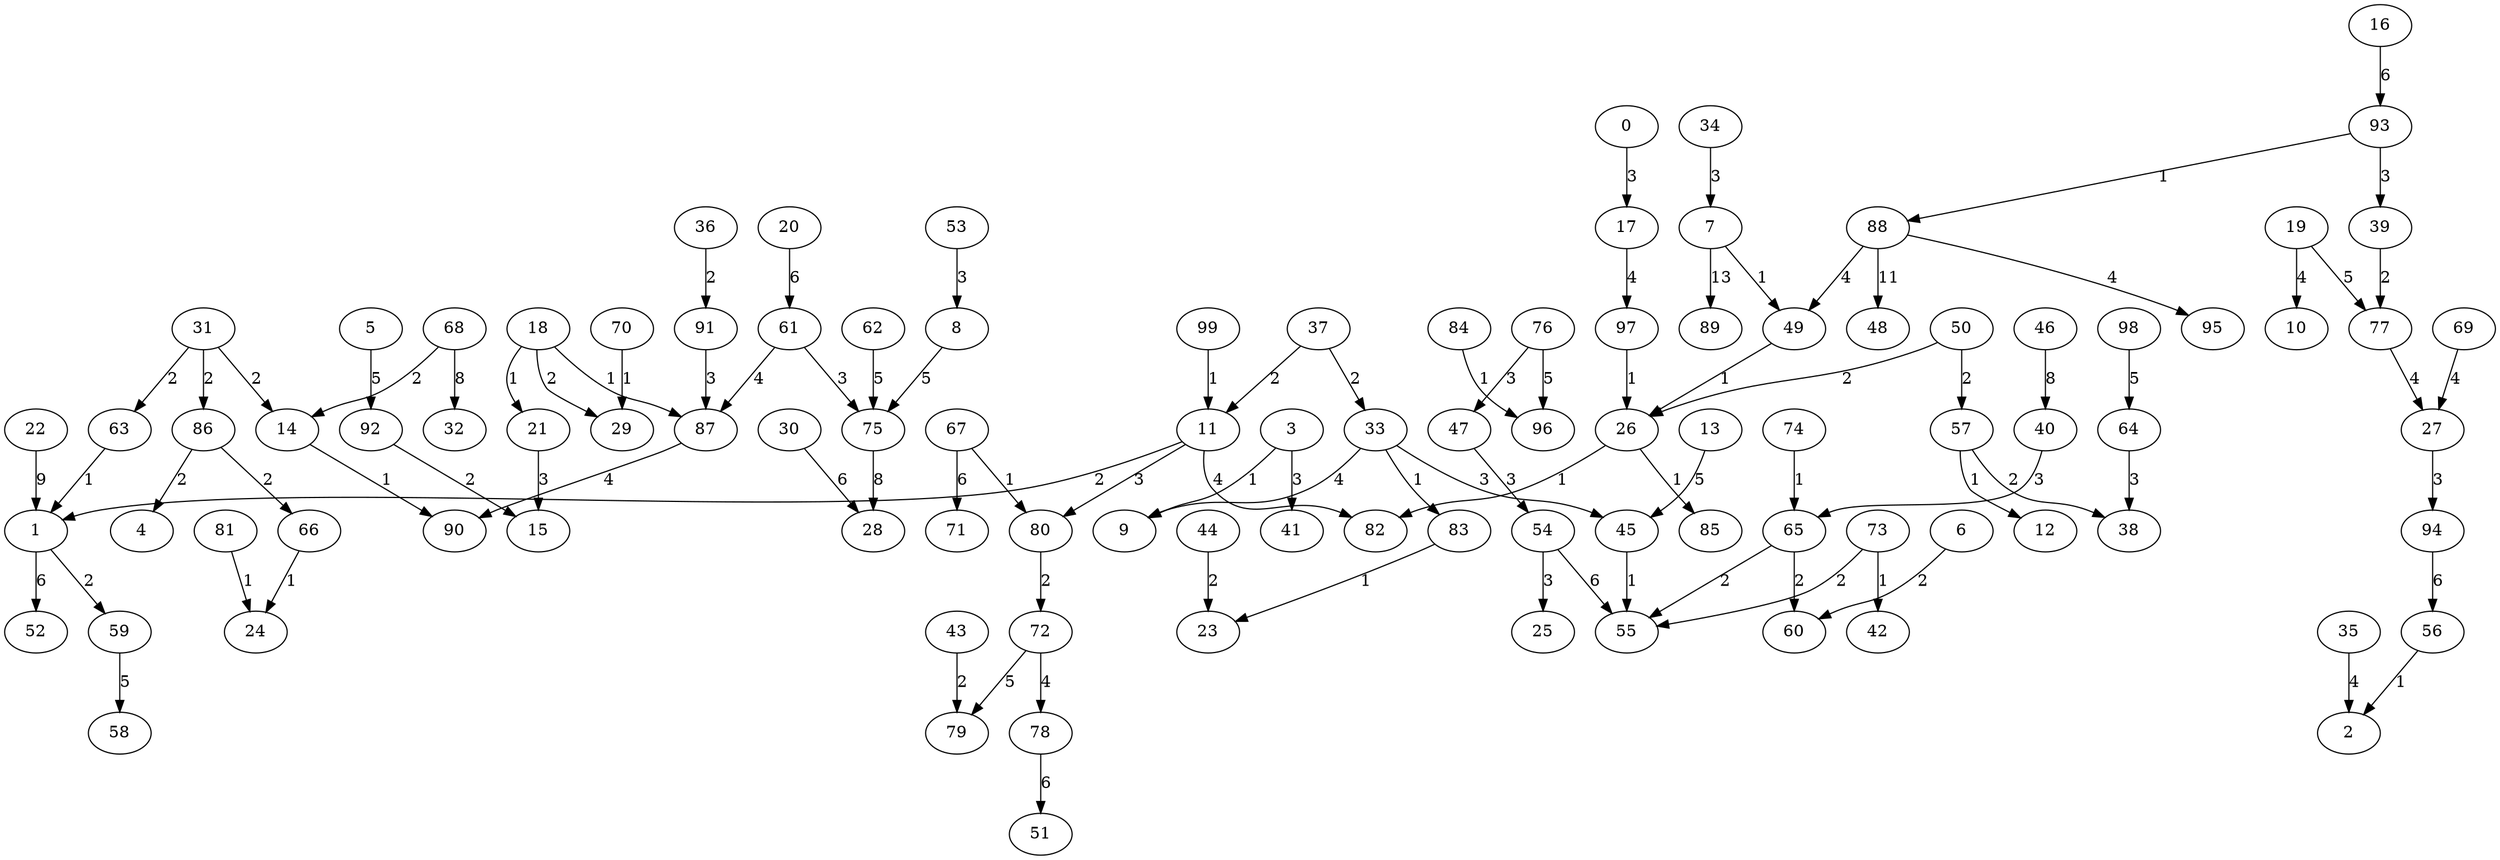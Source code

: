 digraph grafoGilbert_n_100_p_10_KruskalI {
0;
1;
2;
3;
4;
5;
6;
7;
8;
9;
10;
11;
12;
13;
14;
15;
16;
17;
18;
19;
20;
21;
22;
23;
24;
25;
26;
27;
28;
29;
30;
31;
32;
33;
34;
35;
36;
37;
38;
39;
40;
41;
42;
43;
44;
45;
46;
47;
48;
49;
50;
51;
52;
53;
54;
55;
56;
57;
58;
59;
60;
61;
62;
63;
64;
65;
66;
67;
68;
69;
70;
71;
72;
73;
74;
75;
76;
77;
78;
79;
80;
81;
82;
83;
84;
85;
86;
87;
88;
89;
90;
91;
92;
93;
94;
95;
96;
97;
98;
99;
7 -> 89[label=13 weight=13];
88 -> 48[label=11 weight=11];
22 -> 1[label=9 weight=9];
46 -> 40[label=8 weight=8];
68 -> 32[label=8 weight=8];
75 -> 28[label=8 weight=8];
1 -> 52[label=6 weight=6];
16 -> 93[label=6 weight=6];
20 -> 61[label=6 weight=6];
30 -> 28[label=6 weight=6];
54 -> 55[label=6 weight=6];
67 -> 71[label=6 weight=6];
78 -> 51[label=6 weight=6];
94 -> 56[label=6 weight=6];
13 -> 45[label=5 weight=5];
19 -> 77[label=5 weight=5];
5 -> 92[label=5 weight=5];
59 -> 58[label=5 weight=5];
62 -> 75[label=5 weight=5];
72 -> 79[label=5 weight=5];
76 -> 96[label=5 weight=5];
8 -> 75[label=5 weight=5];
98 -> 64[label=5 weight=5];
11 -> 82[label=4 weight=4];
17 -> 97[label=4 weight=4];
19 -> 10[label=4 weight=4];
33 -> 9[label=4 weight=4];
35 -> 2[label=4 weight=4];
61 -> 87[label=4 weight=4];
69 -> 27[label=4 weight=4];
72 -> 78[label=4 weight=4];
77 -> 27[label=4 weight=4];
87 -> 90[label=4 weight=4];
88 -> 49[label=4 weight=4];
88 -> 95[label=4 weight=4];
0 -> 17[label=3 weight=3];
11 -> 80[label=3 weight=3];
21 -> 15[label=3 weight=3];
27 -> 94[label=3 weight=3];
3 -> 41[label=3 weight=3];
33 -> 45[label=3 weight=3];
34 -> 7[label=3 weight=3];
40 -> 65[label=3 weight=3];
47 -> 54[label=3 weight=3];
53 -> 8[label=3 weight=3];
54 -> 25[label=3 weight=3];
61 -> 75[label=3 weight=3];
64 -> 38[label=3 weight=3];
76 -> 47[label=3 weight=3];
91 -> 87[label=3 weight=3];
93 -> 39[label=3 weight=3];
1 -> 59[label=2 weight=2];
11 -> 1[label=2 weight=2];
18 -> 29[label=2 weight=2];
31 -> 14[label=2 weight=2];
31 -> 63[label=2 weight=2];
31 -> 86[label=2 weight=2];
36 -> 91[label=2 weight=2];
37 -> 11[label=2 weight=2];
37 -> 33[label=2 weight=2];
39 -> 77[label=2 weight=2];
43 -> 79[label=2 weight=2];
44 -> 23[label=2 weight=2];
50 -> 26[label=2 weight=2];
50 -> 57[label=2 weight=2];
57 -> 38[label=2 weight=2];
6 -> 60[label=2 weight=2];
65 -> 55[label=2 weight=2];
65 -> 60[label=2 weight=2];
68 -> 14[label=2 weight=2];
73 -> 55[label=2 weight=2];
80 -> 72[label=2 weight=2];
86 -> 4[label=2 weight=2];
86 -> 66[label=2 weight=2];
92 -> 15[label=2 weight=2];
14 -> 90[label=1 weight=1];
18 -> 21[label=1 weight=1];
18 -> 87[label=1 weight=1];
26 -> 82[label=1 weight=1];
26 -> 85[label=1 weight=1];
3 -> 9[label=1 weight=1];
33 -> 83[label=1 weight=1];
45 -> 55[label=1 weight=1];
49 -> 26[label=1 weight=1];
56 -> 2[label=1 weight=1];
57 -> 12[label=1 weight=1];
63 -> 1[label=1 weight=1];
66 -> 24[label=1 weight=1];
67 -> 80[label=1 weight=1];
7 -> 49[label=1 weight=1];
70 -> 29[label=1 weight=1];
73 -> 42[label=1 weight=1];
74 -> 65[label=1 weight=1];
81 -> 24[label=1 weight=1];
83 -> 23[label=1 weight=1];
84 -> 96[label=1 weight=1];
93 -> 88[label=1 weight=1];
97 -> 26[label=1 weight=1];
99 -> 11[label=1 weight=1];
}